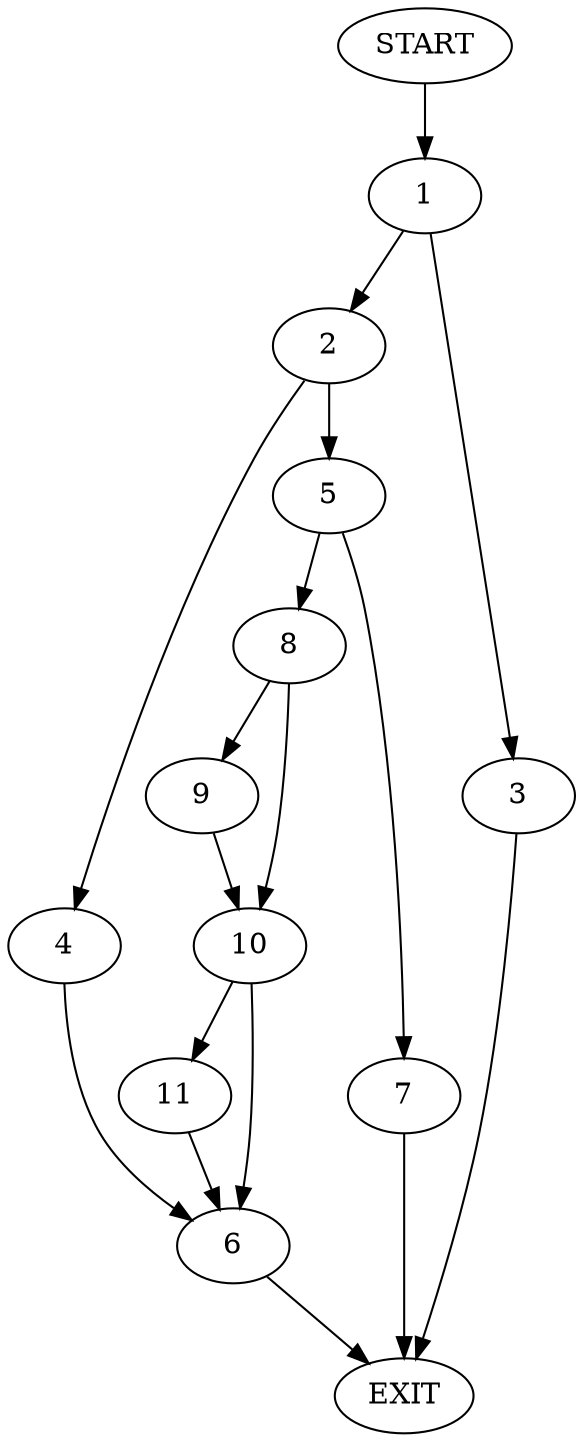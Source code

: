 digraph {
0 [label="START"]
12 [label="EXIT"]
0 -> 1
1 -> 2
1 -> 3
3 -> 12
2 -> 4
2 -> 5
4 -> 6
5 -> 7
5 -> 8
8 -> 9
8 -> 10
7 -> 12
9 -> 10
10 -> 6
10 -> 11
6 -> 12
11 -> 6
}
